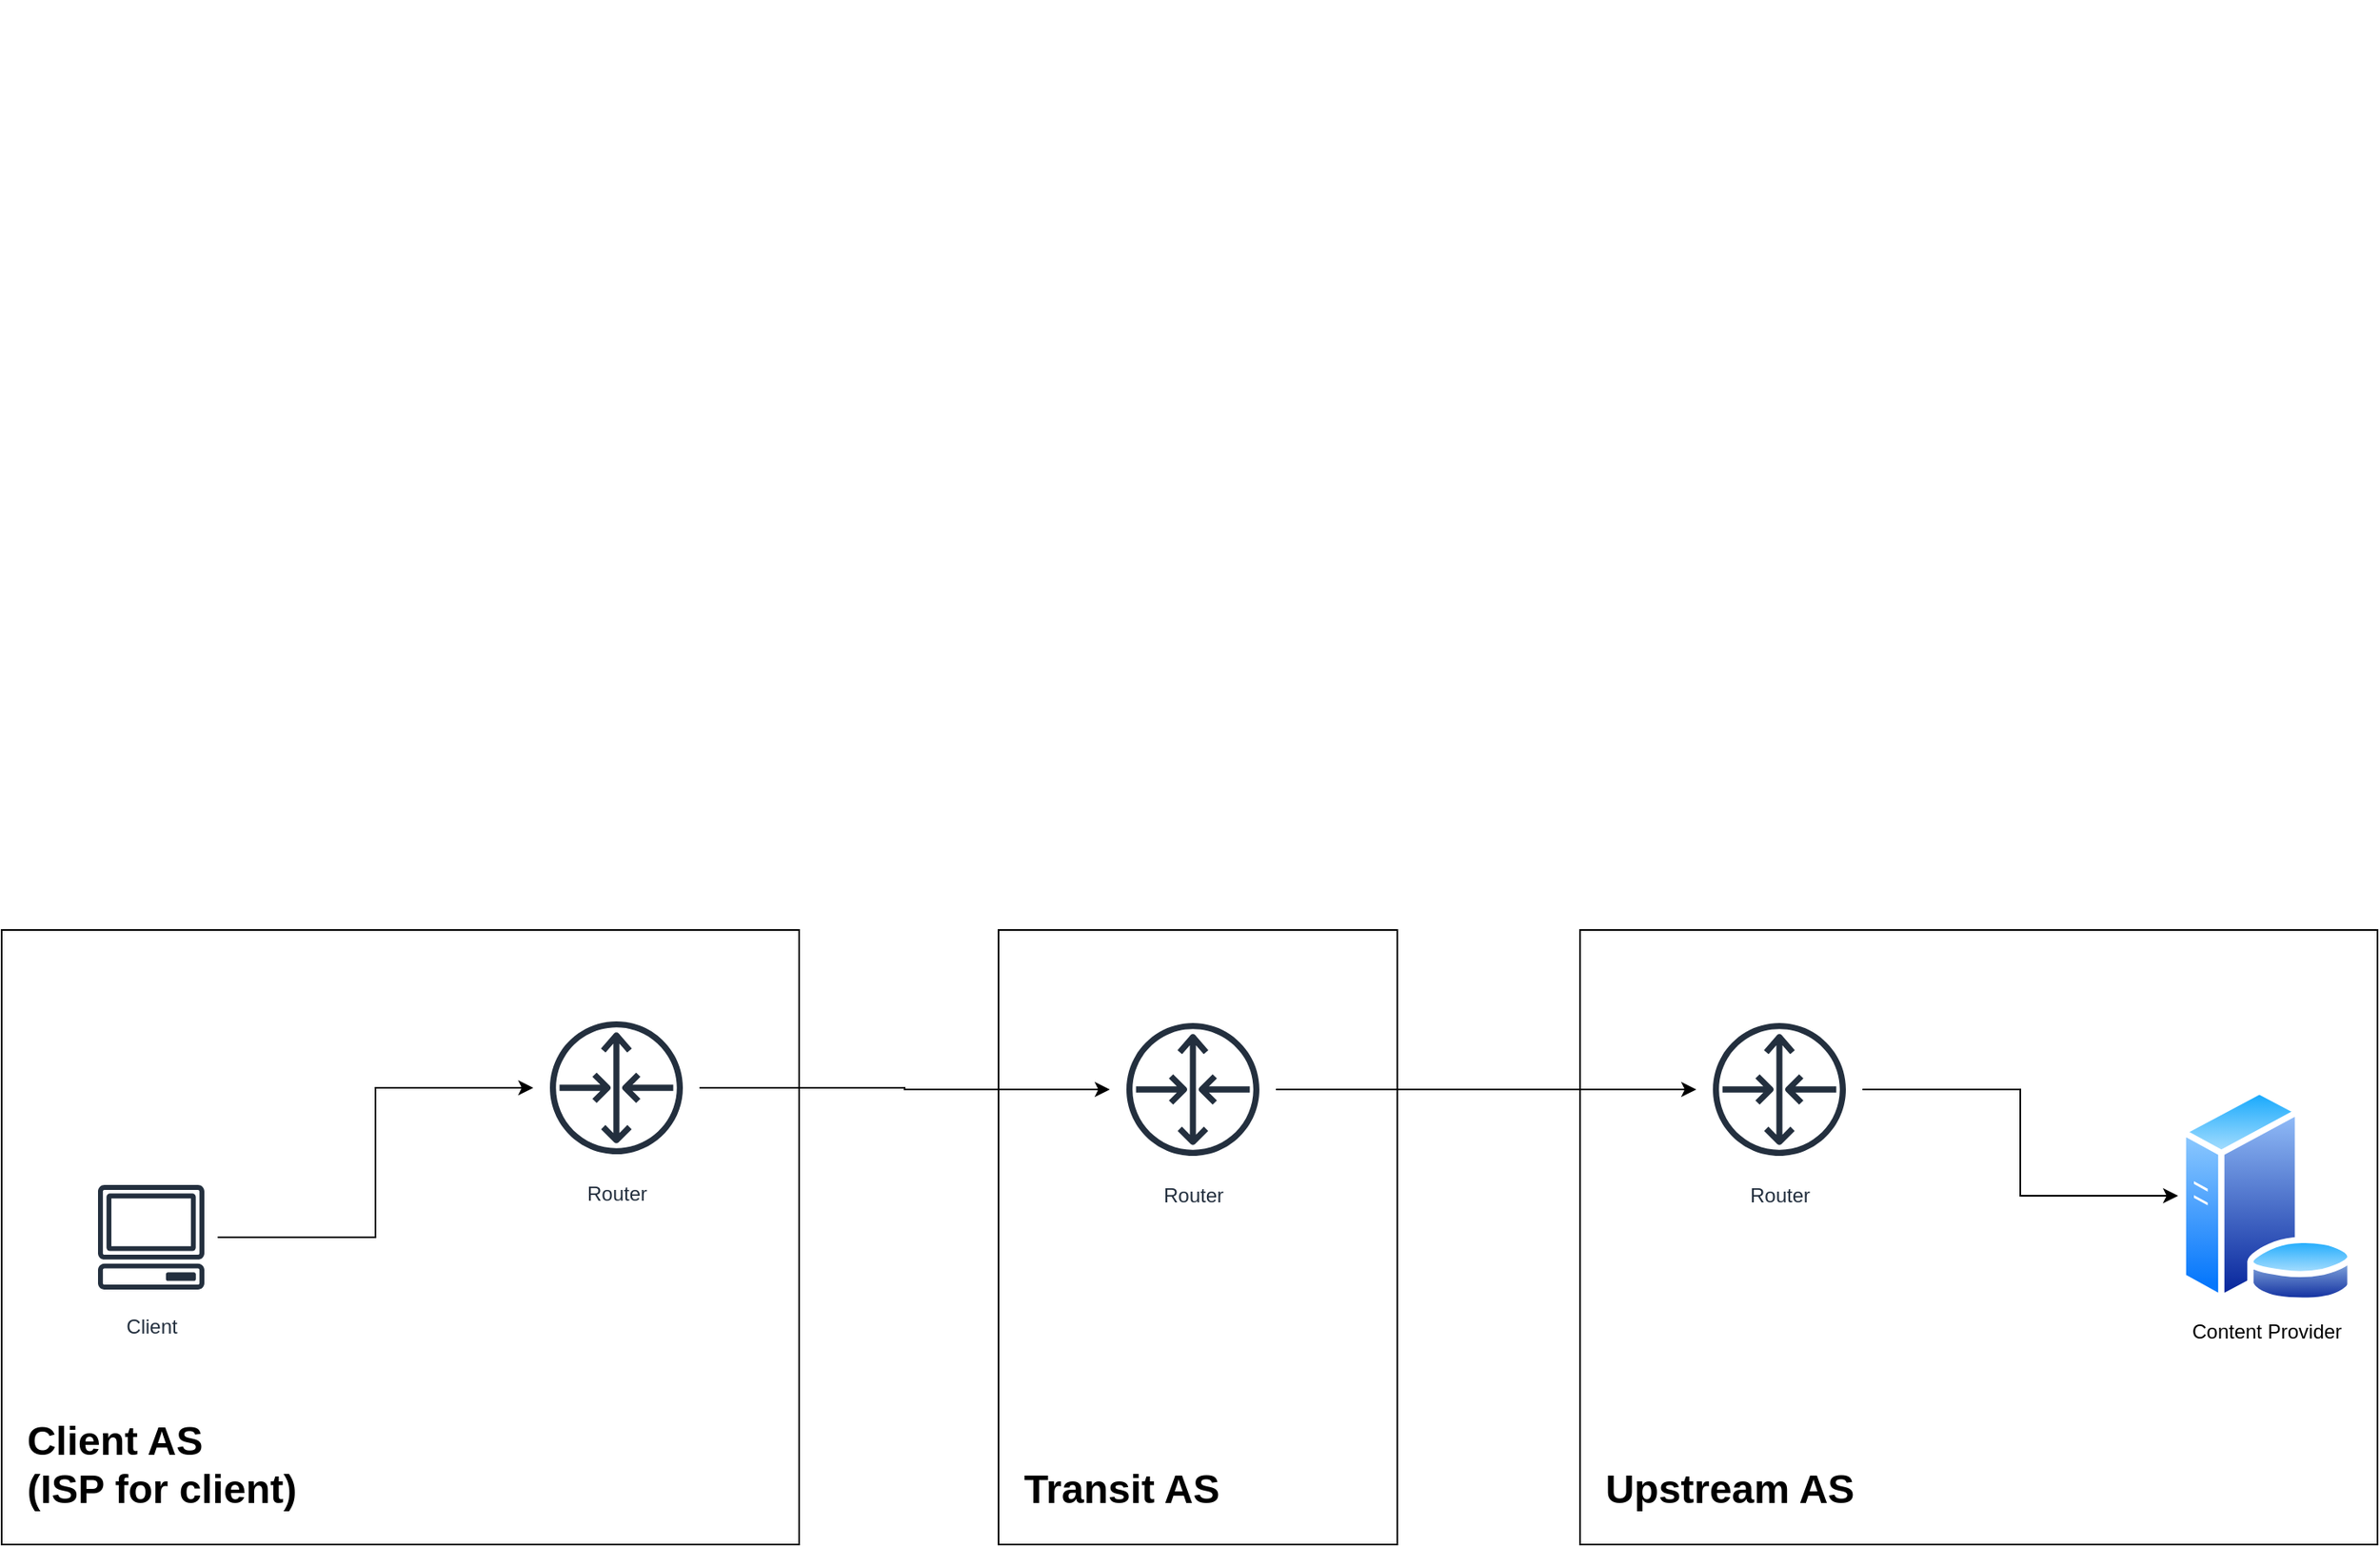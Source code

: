 <mxfile version="27.0.4">
  <diagram name="Page-1" id="fsPeMJHu-EfQhT_ylziV">
    <mxGraphModel dx="1791" dy="1036" grid="1" gridSize="10" guides="1" tooltips="1" connect="1" arrows="1" fold="1" page="0" pageScale="1" pageWidth="850" pageHeight="1100" math="0" shadow="0">
      <root>
        <mxCell id="0" />
        <mxCell id="1" parent="0" />
        <mxCell id="kL62APcaQO3cqdGzzoky-1" value="" style="shape=image;verticalLabelPosition=bottom;labelBackgroundColor=default;verticalAlign=top;aspect=fixed;imageAspect=0;image=https://user-images.githubusercontent.com/77579794/183524619-3f9b9520-3302-4bd7-8677-d294d2cde792.png;" vertex="1" parent="1">
          <mxGeometry x="190" y="160" width="1030" height="527.02" as="geometry" />
        </mxCell>
        <mxCell id="kL62APcaQO3cqdGzzoky-3" value="&amp;nbsp;&lt;h1 align=&quot;left&quot;&gt;&amp;nbsp; Client AS&lt;br&gt;&amp;nbsp; (ISP for client)&lt;br&gt;&lt;/h1&gt;" style="rounded=0;whiteSpace=wrap;html=1;align=left;verticalAlign=bottom;fillColor=none;" vertex="1" parent="1">
          <mxGeometry x="-170" y="720" width="480" height="370" as="geometry" />
        </mxCell>
        <mxCell id="kL62APcaQO3cqdGzzoky-5" value="&amp;nbsp;&lt;h1 align=&quot;left&quot;&gt;&amp;nbsp; Transit AS&lt;/h1&gt;" style="rounded=0;whiteSpace=wrap;html=1;align=left;verticalAlign=bottom;fillColor=none;" vertex="1" parent="1">
          <mxGeometry x="430" y="720" width="240" height="370" as="geometry" />
        </mxCell>
        <mxCell id="kL62APcaQO3cqdGzzoky-7" value="&amp;nbsp;&lt;h1 align=&quot;left&quot;&gt;&amp;nbsp; Upstream AS&lt;/h1&gt;" style="rounded=0;whiteSpace=wrap;html=1;align=left;verticalAlign=bottom;fillColor=none;" vertex="1" parent="1">
          <mxGeometry x="780" y="720" width="480" height="370" as="geometry" />
        </mxCell>
        <mxCell id="kL62APcaQO3cqdGzzoky-15" style="edgeStyle=orthogonalEdgeStyle;rounded=0;orthogonalLoop=1;jettySize=auto;html=1;" edge="1" parent="1" source="kL62APcaQO3cqdGzzoky-9" target="kL62APcaQO3cqdGzzoky-14">
          <mxGeometry relative="1" as="geometry" />
        </mxCell>
        <mxCell id="kL62APcaQO3cqdGzzoky-9" value="Client" style="sketch=0;outlineConnect=0;fontColor=#232F3E;gradientColor=none;strokeColor=#232F3E;fillColor=#ffffff;dashed=0;verticalLabelPosition=bottom;verticalAlign=top;align=center;html=1;fontSize=12;fontStyle=0;aspect=fixed;shape=mxgraph.aws4.resourceIcon;resIcon=mxgraph.aws4.client;" vertex="1" parent="1">
          <mxGeometry x="-120" y="865" width="80" height="80" as="geometry" />
        </mxCell>
        <mxCell id="kL62APcaQO3cqdGzzoky-12" value="Content Provider" style="image;aspect=fixed;perimeter=ellipsePerimeter;html=1;align=center;shadow=0;dashed=0;spacingTop=3;image=img/lib/active_directory/database_server.svg;" vertex="1" parent="1">
          <mxGeometry x="1140" y="815" width="106.6" height="130" as="geometry" />
        </mxCell>
        <mxCell id="kL62APcaQO3cqdGzzoky-17" style="edgeStyle=orthogonalEdgeStyle;rounded=0;orthogonalLoop=1;jettySize=auto;html=1;" edge="1" parent="1" source="kL62APcaQO3cqdGzzoky-14" target="kL62APcaQO3cqdGzzoky-16">
          <mxGeometry relative="1" as="geometry" />
        </mxCell>
        <mxCell id="kL62APcaQO3cqdGzzoky-14" value="Router" style="sketch=0;outlineConnect=0;fontColor=#232F3E;gradientColor=none;strokeColor=#232F3E;fillColor=#ffffff;dashed=0;verticalLabelPosition=bottom;verticalAlign=top;align=center;html=1;fontSize=12;fontStyle=0;aspect=fixed;shape=mxgraph.aws4.resourceIcon;resIcon=mxgraph.aws4.router;" vertex="1" parent="1">
          <mxGeometry x="150" y="765" width="100" height="100" as="geometry" />
        </mxCell>
        <mxCell id="kL62APcaQO3cqdGzzoky-19" value="" style="edgeStyle=orthogonalEdgeStyle;rounded=0;orthogonalLoop=1;jettySize=auto;html=1;" edge="1" parent="1" source="kL62APcaQO3cqdGzzoky-16" target="kL62APcaQO3cqdGzzoky-18">
          <mxGeometry relative="1" as="geometry" />
        </mxCell>
        <mxCell id="kL62APcaQO3cqdGzzoky-16" value="Router" style="sketch=0;outlineConnect=0;fontColor=#232F3E;gradientColor=none;strokeColor=#232F3E;fillColor=#ffffff;dashed=0;verticalLabelPosition=bottom;verticalAlign=top;align=center;html=1;fontSize=12;fontStyle=0;aspect=fixed;shape=mxgraph.aws4.resourceIcon;resIcon=mxgraph.aws4.router;" vertex="1" parent="1">
          <mxGeometry x="497" y="766" width="100" height="100" as="geometry" />
        </mxCell>
        <mxCell id="kL62APcaQO3cqdGzzoky-20" style="edgeStyle=orthogonalEdgeStyle;rounded=0;orthogonalLoop=1;jettySize=auto;html=1;entryX=0;entryY=0.5;entryDx=0;entryDy=0;" edge="1" parent="1" source="kL62APcaQO3cqdGzzoky-18" target="kL62APcaQO3cqdGzzoky-12">
          <mxGeometry relative="1" as="geometry" />
        </mxCell>
        <mxCell id="kL62APcaQO3cqdGzzoky-18" value="Router" style="sketch=0;outlineConnect=0;fontColor=#232F3E;gradientColor=none;strokeColor=#232F3E;fillColor=#ffffff;dashed=0;verticalLabelPosition=bottom;verticalAlign=top;align=center;html=1;fontSize=12;fontStyle=0;aspect=fixed;shape=mxgraph.aws4.resourceIcon;resIcon=mxgraph.aws4.router;" vertex="1" parent="1">
          <mxGeometry x="850" y="766" width="100" height="100" as="geometry" />
        </mxCell>
      </root>
    </mxGraphModel>
  </diagram>
</mxfile>
